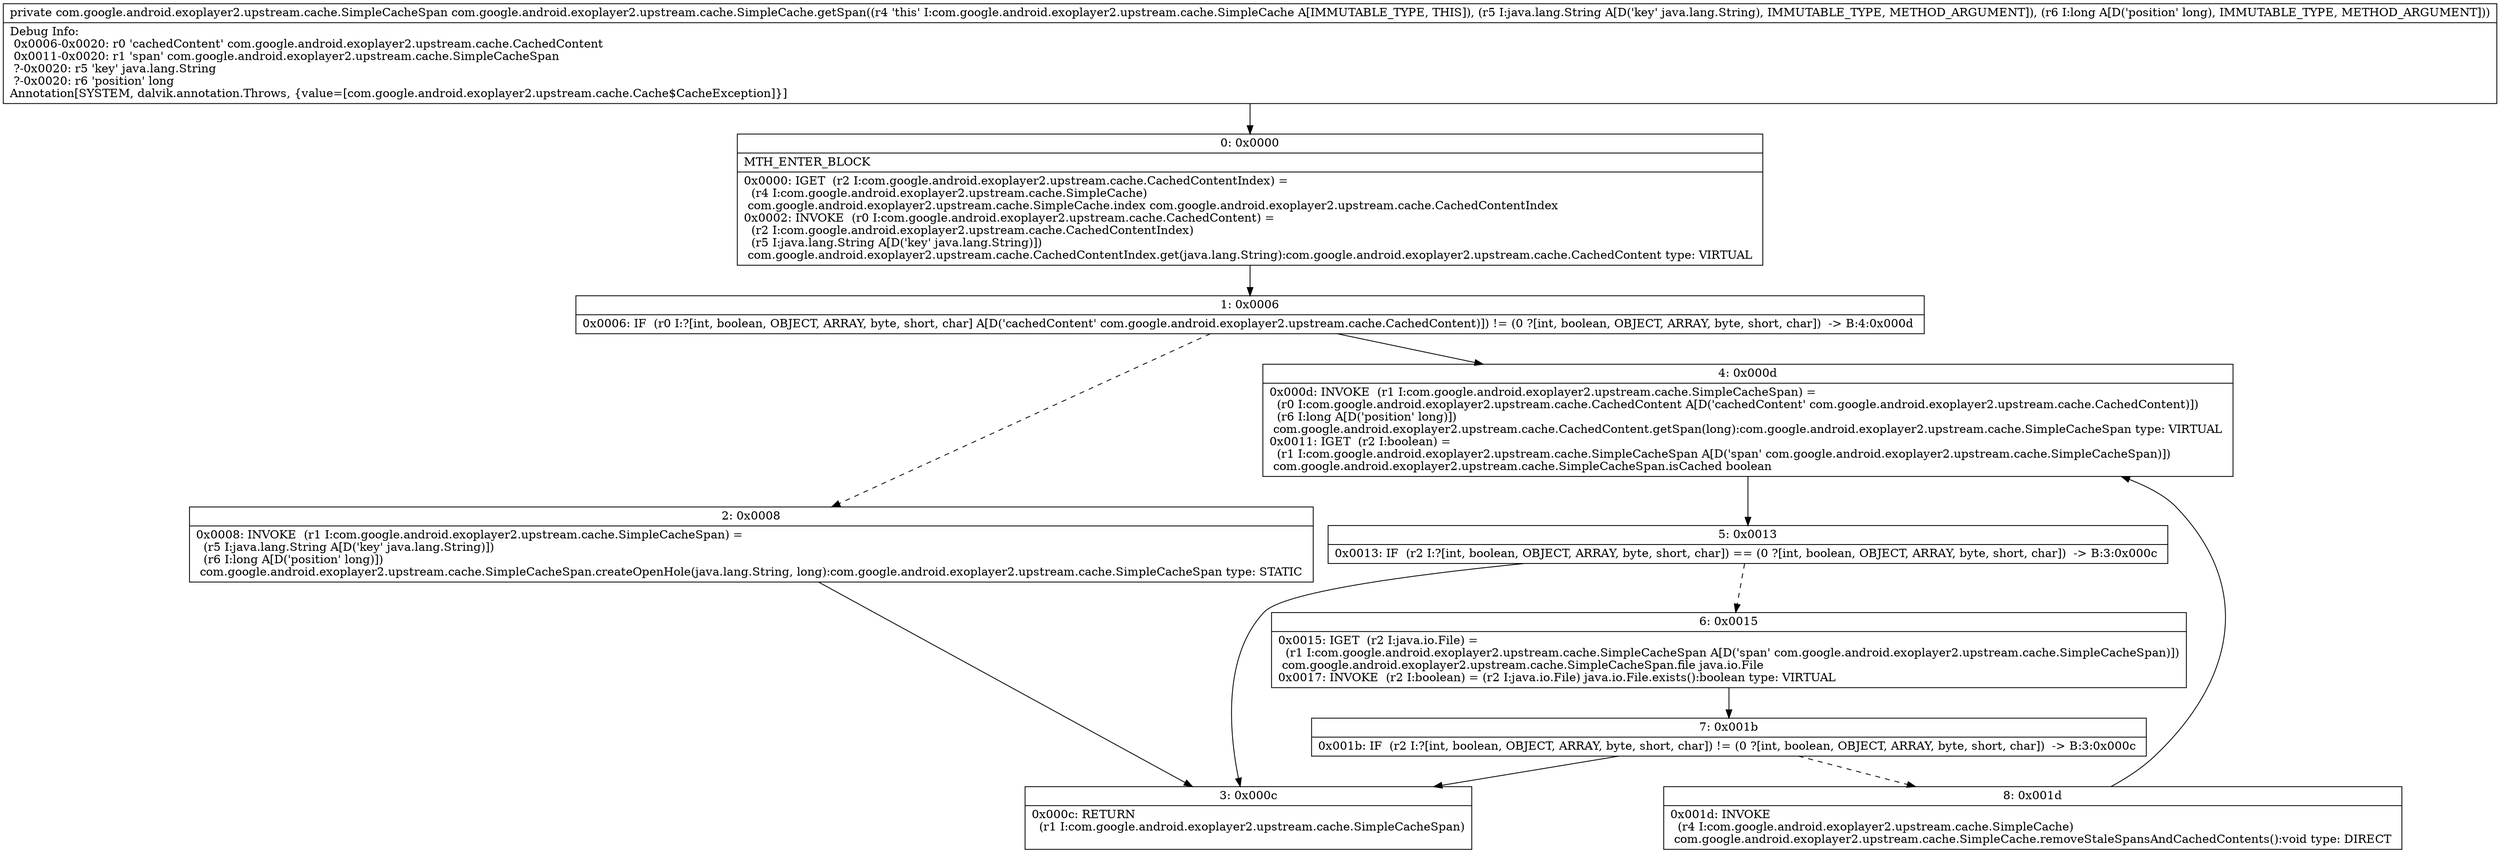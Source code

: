 digraph "CFG forcom.google.android.exoplayer2.upstream.cache.SimpleCache.getSpan(Ljava\/lang\/String;J)Lcom\/google\/android\/exoplayer2\/upstream\/cache\/SimpleCacheSpan;" {
Node_0 [shape=record,label="{0\:\ 0x0000|MTH_ENTER_BLOCK\l|0x0000: IGET  (r2 I:com.google.android.exoplayer2.upstream.cache.CachedContentIndex) = \l  (r4 I:com.google.android.exoplayer2.upstream.cache.SimpleCache)\l com.google.android.exoplayer2.upstream.cache.SimpleCache.index com.google.android.exoplayer2.upstream.cache.CachedContentIndex \l0x0002: INVOKE  (r0 I:com.google.android.exoplayer2.upstream.cache.CachedContent) = \l  (r2 I:com.google.android.exoplayer2.upstream.cache.CachedContentIndex)\l  (r5 I:java.lang.String A[D('key' java.lang.String)])\l com.google.android.exoplayer2.upstream.cache.CachedContentIndex.get(java.lang.String):com.google.android.exoplayer2.upstream.cache.CachedContent type: VIRTUAL \l}"];
Node_1 [shape=record,label="{1\:\ 0x0006|0x0006: IF  (r0 I:?[int, boolean, OBJECT, ARRAY, byte, short, char] A[D('cachedContent' com.google.android.exoplayer2.upstream.cache.CachedContent)]) != (0 ?[int, boolean, OBJECT, ARRAY, byte, short, char])  \-\> B:4:0x000d \l}"];
Node_2 [shape=record,label="{2\:\ 0x0008|0x0008: INVOKE  (r1 I:com.google.android.exoplayer2.upstream.cache.SimpleCacheSpan) = \l  (r5 I:java.lang.String A[D('key' java.lang.String)])\l  (r6 I:long A[D('position' long)])\l com.google.android.exoplayer2.upstream.cache.SimpleCacheSpan.createOpenHole(java.lang.String, long):com.google.android.exoplayer2.upstream.cache.SimpleCacheSpan type: STATIC \l}"];
Node_3 [shape=record,label="{3\:\ 0x000c|0x000c: RETURN  \l  (r1 I:com.google.android.exoplayer2.upstream.cache.SimpleCacheSpan)\l \l}"];
Node_4 [shape=record,label="{4\:\ 0x000d|0x000d: INVOKE  (r1 I:com.google.android.exoplayer2.upstream.cache.SimpleCacheSpan) = \l  (r0 I:com.google.android.exoplayer2.upstream.cache.CachedContent A[D('cachedContent' com.google.android.exoplayer2.upstream.cache.CachedContent)])\l  (r6 I:long A[D('position' long)])\l com.google.android.exoplayer2.upstream.cache.CachedContent.getSpan(long):com.google.android.exoplayer2.upstream.cache.SimpleCacheSpan type: VIRTUAL \l0x0011: IGET  (r2 I:boolean) = \l  (r1 I:com.google.android.exoplayer2.upstream.cache.SimpleCacheSpan A[D('span' com.google.android.exoplayer2.upstream.cache.SimpleCacheSpan)])\l com.google.android.exoplayer2.upstream.cache.SimpleCacheSpan.isCached boolean \l}"];
Node_5 [shape=record,label="{5\:\ 0x0013|0x0013: IF  (r2 I:?[int, boolean, OBJECT, ARRAY, byte, short, char]) == (0 ?[int, boolean, OBJECT, ARRAY, byte, short, char])  \-\> B:3:0x000c \l}"];
Node_6 [shape=record,label="{6\:\ 0x0015|0x0015: IGET  (r2 I:java.io.File) = \l  (r1 I:com.google.android.exoplayer2.upstream.cache.SimpleCacheSpan A[D('span' com.google.android.exoplayer2.upstream.cache.SimpleCacheSpan)])\l com.google.android.exoplayer2.upstream.cache.SimpleCacheSpan.file java.io.File \l0x0017: INVOKE  (r2 I:boolean) = (r2 I:java.io.File) java.io.File.exists():boolean type: VIRTUAL \l}"];
Node_7 [shape=record,label="{7\:\ 0x001b|0x001b: IF  (r2 I:?[int, boolean, OBJECT, ARRAY, byte, short, char]) != (0 ?[int, boolean, OBJECT, ARRAY, byte, short, char])  \-\> B:3:0x000c \l}"];
Node_8 [shape=record,label="{8\:\ 0x001d|0x001d: INVOKE  \l  (r4 I:com.google.android.exoplayer2.upstream.cache.SimpleCache)\l com.google.android.exoplayer2.upstream.cache.SimpleCache.removeStaleSpansAndCachedContents():void type: DIRECT \l}"];
MethodNode[shape=record,label="{private com.google.android.exoplayer2.upstream.cache.SimpleCacheSpan com.google.android.exoplayer2.upstream.cache.SimpleCache.getSpan((r4 'this' I:com.google.android.exoplayer2.upstream.cache.SimpleCache A[IMMUTABLE_TYPE, THIS]), (r5 I:java.lang.String A[D('key' java.lang.String), IMMUTABLE_TYPE, METHOD_ARGUMENT]), (r6 I:long A[D('position' long), IMMUTABLE_TYPE, METHOD_ARGUMENT]))  | Debug Info:\l  0x0006\-0x0020: r0 'cachedContent' com.google.android.exoplayer2.upstream.cache.CachedContent\l  0x0011\-0x0020: r1 'span' com.google.android.exoplayer2.upstream.cache.SimpleCacheSpan\l  ?\-0x0020: r5 'key' java.lang.String\l  ?\-0x0020: r6 'position' long\lAnnotation[SYSTEM, dalvik.annotation.Throws, \{value=[com.google.android.exoplayer2.upstream.cache.Cache$CacheException]\}]\l}"];
MethodNode -> Node_0;
Node_0 -> Node_1;
Node_1 -> Node_2[style=dashed];
Node_1 -> Node_4;
Node_2 -> Node_3;
Node_4 -> Node_5;
Node_5 -> Node_3;
Node_5 -> Node_6[style=dashed];
Node_6 -> Node_7;
Node_7 -> Node_3;
Node_7 -> Node_8[style=dashed];
Node_8 -> Node_4;
}

